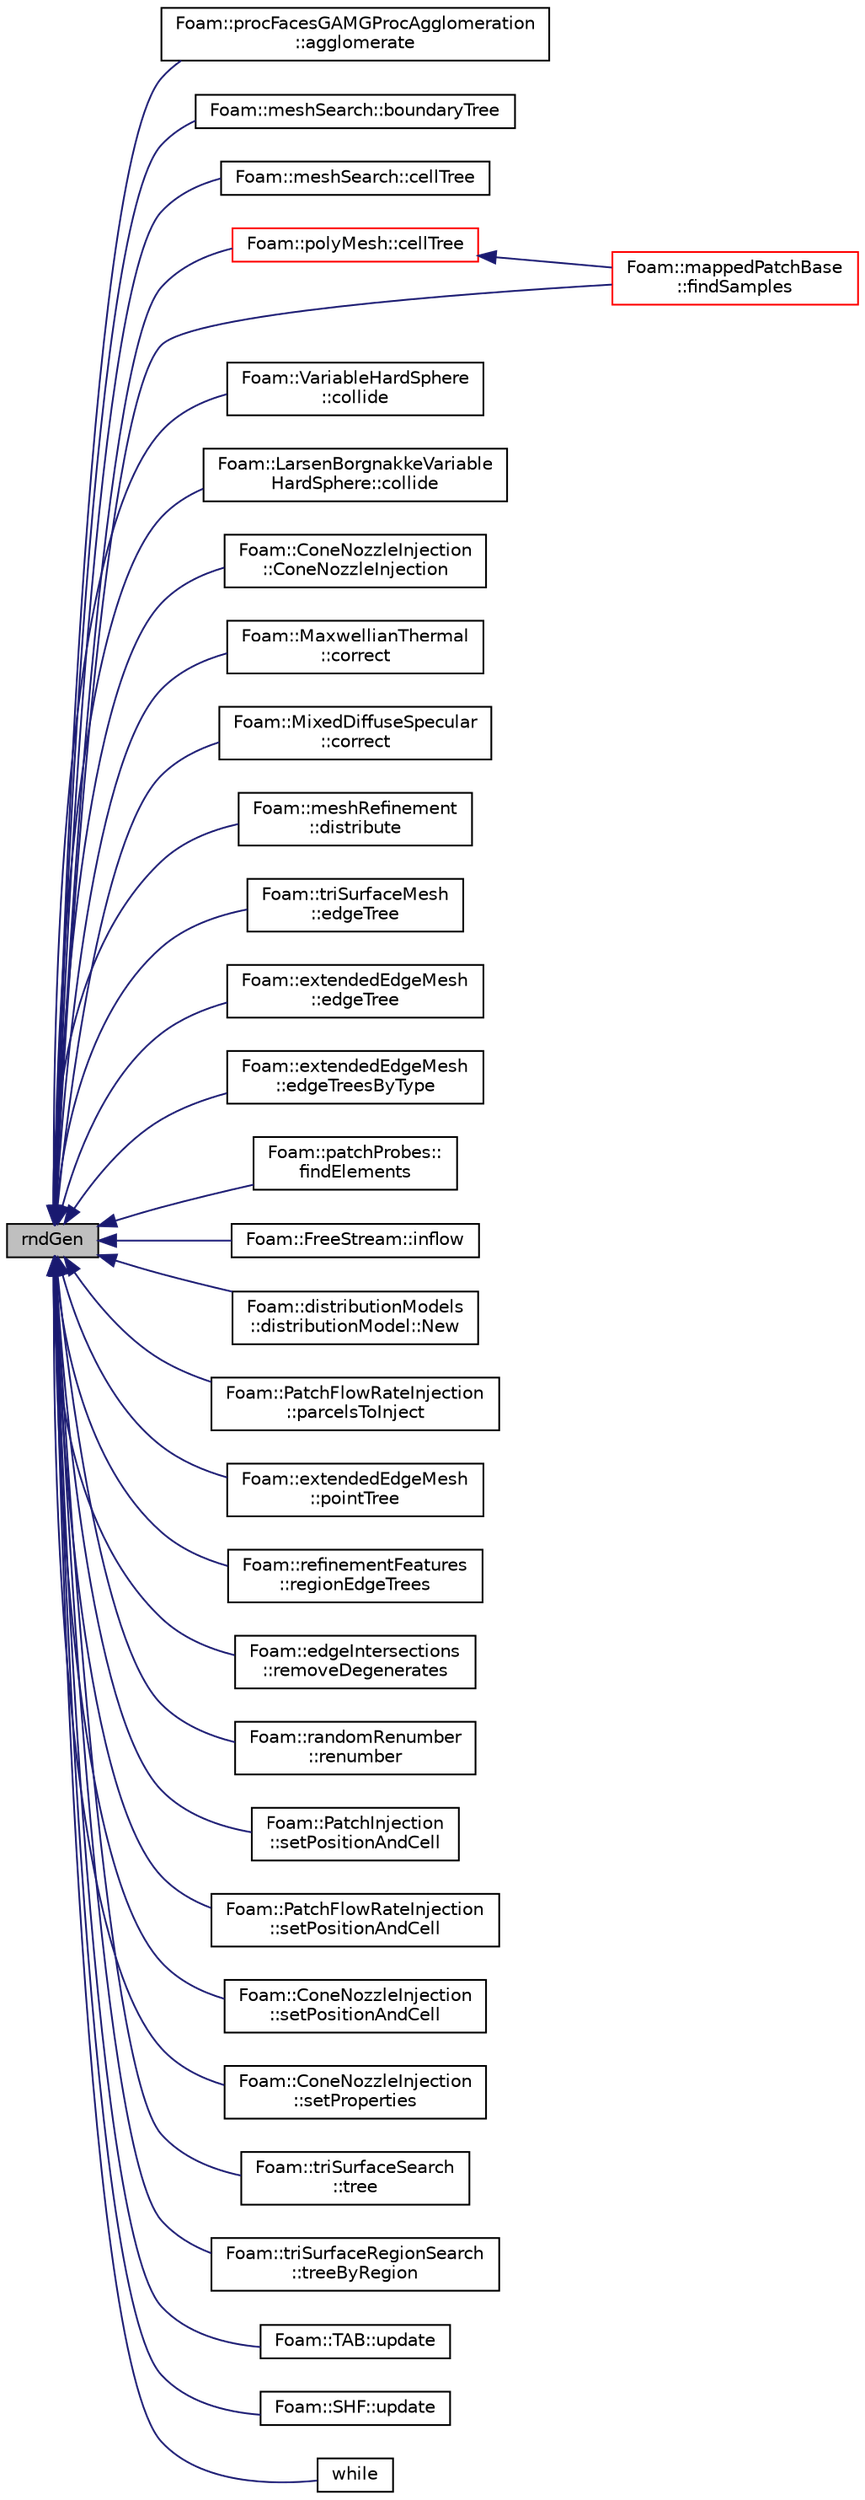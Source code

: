 digraph "rndGen"
{
  bgcolor="transparent";
  edge [fontname="Helvetica",fontsize="10",labelfontname="Helvetica",labelfontsize="10"];
  node [fontname="Helvetica",fontsize="10",shape=record];
  rankdir="LR";
  Node1 [label="rndGen",height=0.2,width=0.4,color="black", fillcolor="grey75", style="filled", fontcolor="black"];
  Node1 -> Node2 [dir="back",color="midnightblue",fontsize="10",style="solid",fontname="Helvetica"];
  Node2 [label="Foam::procFacesGAMGProcAgglomeration\l::agglomerate",height=0.2,width=0.4,color="black",URL="$a01998.html#aafdd9615cff0be3c3c601afb8526aee5",tooltip="Modify agglomeration. Return true if modified. "];
  Node1 -> Node3 [dir="back",color="midnightblue",fontsize="10",style="solid",fontname="Helvetica"];
  Node3 [label="Foam::meshSearch::boundaryTree",height=0.2,width=0.4,color="black",URL="$a01470.html#a99d8a0131091e3666e9f48ebc6b3dbc0",tooltip="Get (demand driven) reference to octree holding all. "];
  Node1 -> Node4 [dir="back",color="midnightblue",fontsize="10",style="solid",fontname="Helvetica"];
  Node4 [label="Foam::meshSearch::cellTree",height=0.2,width=0.4,color="black",URL="$a01470.html#a7ec8de2b3ebafbb5aecf9316146722bf",tooltip="Get (demand driven) reference to octree holding all cells. "];
  Node1 -> Node5 [dir="back",color="midnightblue",fontsize="10",style="solid",fontname="Helvetica"];
  Node5 [label="Foam::polyMesh::cellTree",height=0.2,width=0.4,color="red",URL="$a01916.html#a7ec8de2b3ebafbb5aecf9316146722bf",tooltip="Return the cell search tree. "];
  Node5 -> Node6 [dir="back",color="midnightblue",fontsize="10",style="solid",fontname="Helvetica"];
  Node6 [label="Foam::mappedPatchBase\l::findSamples",height=0.2,width=0.4,color="red",URL="$a01420.html#af1dadf58aa8d06f7448d1859188f909d",tooltip="Find cells/faces containing samples. "];
  Node1 -> Node7 [dir="back",color="midnightblue",fontsize="10",style="solid",fontname="Helvetica"];
  Node7 [label="Foam::VariableHardSphere\l::collide",height=0.2,width=0.4,color="black",URL="$a02783.html#af028e1d3dc9aba7d1abd7d124b8a9a27",tooltip="Apply collision. "];
  Node1 -> Node8 [dir="back",color="midnightblue",fontsize="10",style="solid",fontname="Helvetica"];
  Node8 [label="Foam::LarsenBorgnakkeVariable\lHardSphere::collide",height=0.2,width=0.4,color="black",URL="$a01272.html#af028e1d3dc9aba7d1abd7d124b8a9a27",tooltip="Apply collision. "];
  Node1 -> Node9 [dir="back",color="midnightblue",fontsize="10",style="solid",fontname="Helvetica"];
  Node9 [label="Foam::ConeNozzleInjection\l::ConeNozzleInjection",height=0.2,width=0.4,color="black",URL="$a00343.html#a0a1cf5292f714d4aee4a0f846b16bfc0",tooltip="Construct from dictionary. "];
  Node1 -> Node10 [dir="back",color="midnightblue",fontsize="10",style="solid",fontname="Helvetica"];
  Node10 [label="Foam::MaxwellianThermal\l::correct",height=0.2,width=0.4,color="black",URL="$a01451.html#a881dca43d304d4d744b6e48dac4439b1",tooltip="Apply wall correction. "];
  Node1 -> Node11 [dir="back",color="midnightblue",fontsize="10",style="solid",fontname="Helvetica"];
  Node11 [label="Foam::MixedDiffuseSpecular\l::correct",height=0.2,width=0.4,color="black",URL="$a01510.html#a881dca43d304d4d744b6e48dac4439b1",tooltip="Apply wall correction. "];
  Node1 -> Node12 [dir="back",color="midnightblue",fontsize="10",style="solid",fontname="Helvetica"];
  Node12 [label="Foam::meshRefinement\l::distribute",height=0.2,width=0.4,color="black",URL="$a01469.html#a6be2dc3eb1d541aeb83ee0a2adcc0556",tooltip="Update local numbering for mesh redistribution. "];
  Node1 -> Node13 [dir="back",color="midnightblue",fontsize="10",style="solid",fontname="Helvetica"];
  Node13 [label="Foam::triSurfaceMesh\l::edgeTree",height=0.2,width=0.4,color="black",URL="$a02683.html#aa2b0d45cdd2fbb256015a30db986413b",tooltip="Demand driven construction of octree for boundary edges. "];
  Node1 -> Node14 [dir="back",color="midnightblue",fontsize="10",style="solid",fontname="Helvetica"];
  Node14 [label="Foam::extendedEdgeMesh\l::edgeTree",height=0.2,width=0.4,color="black",URL="$a00700.html#aa2b0d45cdd2fbb256015a30db986413b",tooltip="Demand driven construction of octree for boundary edges. "];
  Node1 -> Node15 [dir="back",color="midnightblue",fontsize="10",style="solid",fontname="Helvetica"];
  Node15 [label="Foam::extendedEdgeMesh\l::edgeTreesByType",height=0.2,width=0.4,color="black",URL="$a00700.html#aba6501b44b34487e5343b229c1ea1d80",tooltip="Demand driven construction of octree for boundary edges by type. "];
  Node1 -> Node16 [dir="back",color="midnightblue",fontsize="10",style="solid",fontname="Helvetica"];
  Node16 [label="Foam::patchProbes::\lfindElements",height=0.2,width=0.4,color="black",URL="$a01811.html#a852f621399b6ee1f3467e69a1d5fe8b4",tooltip="Find elements containing patchProbes. "];
  Node1 -> Node6 [dir="back",color="midnightblue",fontsize="10",style="solid",fontname="Helvetica"];
  Node1 -> Node17 [dir="back",color="midnightblue",fontsize="10",style="solid",fontname="Helvetica"];
  Node17 [label="Foam::FreeStream::inflow",height=0.2,width=0.4,color="black",URL="$a00859.html#a84e6a7b742df4fcb240fff3040770a0b",tooltip="Introduce particles. "];
  Node1 -> Node18 [dir="back",color="midnightblue",fontsize="10",style="solid",fontname="Helvetica"];
  Node18 [label="Foam::distributionModels\l::distributionModel::New",height=0.2,width=0.4,color="black",URL="$a00562.html#af54553b42efb4179bba9532c77ae60fa",tooltip="Selector. "];
  Node1 -> Node19 [dir="back",color="midnightblue",fontsize="10",style="solid",fontname="Helvetica"];
  Node19 [label="Foam::PatchFlowRateInjection\l::parcelsToInject",height=0.2,width=0.4,color="black",URL="$a01798.html#a4c4730db6620caeb697dfb15e7ed265a",tooltip="Number of parcels to introduce relative to SOI. "];
  Node1 -> Node20 [dir="back",color="midnightblue",fontsize="10",style="solid",fontname="Helvetica"];
  Node20 [label="Foam::extendedEdgeMesh\l::pointTree",height=0.2,width=0.4,color="black",URL="$a00700.html#ad1af0f970b413331f7124d92f63ac789",tooltip="Demand driven construction of octree for feature points. "];
  Node1 -> Node21 [dir="back",color="midnightblue",fontsize="10",style="solid",fontname="Helvetica"];
  Node21 [label="Foam::refinementFeatures\l::regionEdgeTrees",height=0.2,width=0.4,color="black",URL="$a02111.html#a0a9e48d91f8d14c675856ed4333a5b0e"];
  Node1 -> Node22 [dir="back",color="midnightblue",fontsize="10",style="solid",fontname="Helvetica"];
  Node22 [label="Foam::edgeIntersections\l::removeDegenerates",height=0.2,width=0.4,color="black",URL="$a00615.html#ad0d81f63bedf7adf479d3512ac49ae21",tooltip="Resolve ties. Shuffles points so all edge - face intersections. "];
  Node1 -> Node23 [dir="back",color="midnightblue",fontsize="10",style="solid",fontname="Helvetica"];
  Node23 [label="Foam::randomRenumber\l::renumber",height=0.2,width=0.4,color="black",URL="$a02065.html#a41d6d1ebe5dfe6dd9a963465a858acb6",tooltip="Return the order in which cells need to be visited, i.e. "];
  Node1 -> Node24 [dir="back",color="midnightblue",fontsize="10",style="solid",fontname="Helvetica"];
  Node24 [label="Foam::PatchInjection\l::setPositionAndCell",height=0.2,width=0.4,color="black",URL="$a01801.html#aad46d52ac65ec9617ddd76b06e2bc670",tooltip="Set the injection position and owner cell, tetFace and tetPt. "];
  Node1 -> Node25 [dir="back",color="midnightblue",fontsize="10",style="solid",fontname="Helvetica"];
  Node25 [label="Foam::PatchFlowRateInjection\l::setPositionAndCell",height=0.2,width=0.4,color="black",URL="$a01798.html#aad46d52ac65ec9617ddd76b06e2bc670",tooltip="Set the injection position and owner cell, tetFace and tetPt. "];
  Node1 -> Node26 [dir="back",color="midnightblue",fontsize="10",style="solid",fontname="Helvetica"];
  Node26 [label="Foam::ConeNozzleInjection\l::setPositionAndCell",height=0.2,width=0.4,color="black",URL="$a00343.html#aad46d52ac65ec9617ddd76b06e2bc670",tooltip="Set the injection position and owner cell. "];
  Node1 -> Node27 [dir="back",color="midnightblue",fontsize="10",style="solid",fontname="Helvetica"];
  Node27 [label="Foam::ConeNozzleInjection\l::setProperties",height=0.2,width=0.4,color="black",URL="$a00343.html#a9c29fb14e9bea94ae75c185efe894b00",tooltip="Set the parcel properties. "];
  Node1 -> Node28 [dir="back",color="midnightblue",fontsize="10",style="solid",fontname="Helvetica"];
  Node28 [label="Foam::triSurfaceSearch\l::tree",height=0.2,width=0.4,color="black",URL="$a02688.html#aae4907f8216f4c6460830b79104a919c",tooltip="Demand driven construction of the octree. "];
  Node1 -> Node29 [dir="back",color="midnightblue",fontsize="10",style="solid",fontname="Helvetica"];
  Node29 [label="Foam::triSurfaceRegionSearch\l::treeByRegion",height=0.2,width=0.4,color="black",URL="$a02687.html#ac02de27ce5f8e8275ab114f72875c760",tooltip="Demand driven construction of octree for each region. "];
  Node1 -> Node30 [dir="back",color="midnightblue",fontsize="10",style="solid",fontname="Helvetica"];
  Node30 [label="Foam::TAB::update",height=0.2,width=0.4,color="black",URL="$a02545.html#af86a08f997bc779309ec7d00e914e292",tooltip="Update the parcel diameter. "];
  Node1 -> Node31 [dir="back",color="midnightblue",fontsize="10",style="solid",fontname="Helvetica"];
  Node31 [label="Foam::SHF::update",height=0.2,width=0.4,color="black",URL="$a02289.html#af86a08f997bc779309ec7d00e914e292",tooltip="Update the parcel properties. "];
  Node1 -> Node32 [dir="back",color="midnightblue",fontsize="10",style="solid",fontname="Helvetica"];
  Node32 [label="while",height=0.2,width=0.4,color="black",URL="$a06984.html#a768b7bc0979b7d1eddf4a7b1c47b9907"];
}
